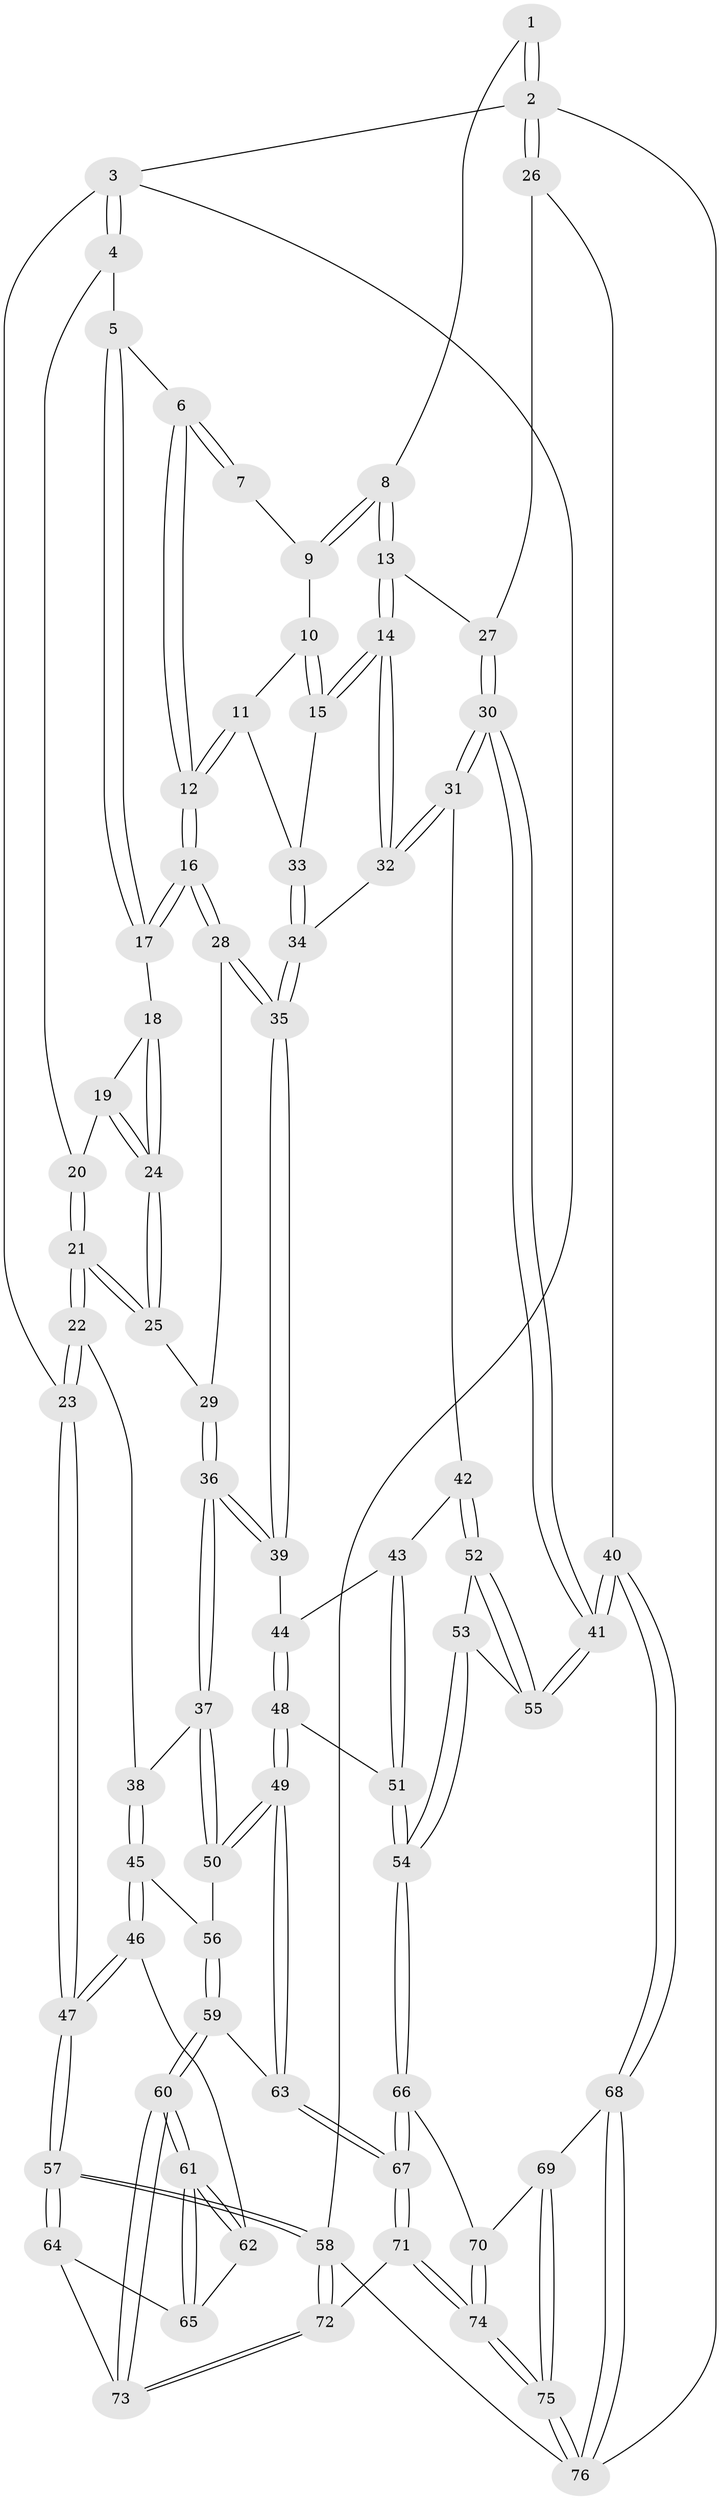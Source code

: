 // coarse degree distribution, {4: 0.2962962962962963, 3: 0.6296296296296297, 2: 0.07407407407407407}
// Generated by graph-tools (version 1.1) at 2025/38/03/04/25 23:38:35]
// undirected, 76 vertices, 187 edges
graph export_dot {
  node [color=gray90,style=filled];
  1 [pos="+1+0"];
  2 [pos="+1+0"];
  3 [pos="+0+0"];
  4 [pos="+0+0"];
  5 [pos="+0.1353638945245572+0"];
  6 [pos="+0.3815489509349794+0"];
  7 [pos="+0.5849561739103153+0"];
  8 [pos="+0.8567873505283105+0.14147343188263234"];
  9 [pos="+0.6534602189111491+0"];
  10 [pos="+0.6468230114188315+0.12280047433187935"];
  11 [pos="+0.4815386252113816+0.1803457789800815"];
  12 [pos="+0.4588888029547136+0.17014753426567183"];
  13 [pos="+0.858367020581504+0.14700052573733613"];
  14 [pos="+0.7391384764405174+0.25846671206890587"];
  15 [pos="+0.718204504947198+0.23738233649378573"];
  16 [pos="+0.399710914292076+0.23874971003015794"];
  17 [pos="+0.32314721207611036+0.2262767823397495"];
  18 [pos="+0.3153987338405233+0.2283357562088859"];
  19 [pos="+0.25262489180167397+0.20560360519687376"];
  20 [pos="+0.13560415065672654+0.11201942304086039"];
  21 [pos="+0.1691938940538531+0.3272321045033871"];
  22 [pos="+0.10400755636190676+0.39802071872459566"];
  23 [pos="+0+0.3535390769474962"];
  24 [pos="+0.22576399247025053+0.31553293899236806"];
  25 [pos="+0.21886414134181864+0.32421506920758936"];
  26 [pos="+1+0.09161434476898726"];
  27 [pos="+0.9245734358914812+0.1659553283495076"];
  28 [pos="+0.3961655848525537+0.28512848910555083"];
  29 [pos="+0.28207455985890173+0.3535950145669025"];
  30 [pos="+0.9789444646105298+0.5364744539246861"];
  31 [pos="+0.7385420316341734+0.36317758543939216"];
  32 [pos="+0.726114583327588+0.3327767608218841"];
  33 [pos="+0.48450079923604816+0.18320461890613454"];
  34 [pos="+0.5733971584028712+0.32466201695092656"];
  35 [pos="+0.4590394195169779+0.4208964029182253"];
  36 [pos="+0.34369664336573075+0.4897046146641314"];
  37 [pos="+0.3301564246186309+0.5082479882733617"];
  38 [pos="+0.15398630508671543+0.48678979713139586"];
  39 [pos="+0.45639556638521206+0.4335164085766327"];
  40 [pos="+1+0.6356033232256885"];
  41 [pos="+1+0.6135394974349088"];
  42 [pos="+0.6085560428844513+0.5166955796283462"];
  43 [pos="+0.552304693244516+0.5089295187073322"];
  44 [pos="+0.5334525771414881+0.5043993989378963"];
  45 [pos="+0.1120306098823626+0.6284455117983989"];
  46 [pos="+0.06931848724090475+0.6431127453659707"];
  47 [pos="+0+0.5880382022341992"];
  48 [pos="+0.43295023982072445+0.689787986683656"];
  49 [pos="+0.3776263960245648+0.6954194327545791"];
  50 [pos="+0.3326701489037314+0.5340576472231539"];
  51 [pos="+0.5352993410175595+0.7201265498734353"];
  52 [pos="+0.6137805280378166+0.5269842818360702"];
  53 [pos="+0.6391955431010431+0.7209916775548201"];
  54 [pos="+0.6118666902069745+0.7502467333001127"];
  55 [pos="+0.9178543354086697+0.6340223178534694"];
  56 [pos="+0.15270463739689524+0.6536765208350981"];
  57 [pos="+0+0.8834251186243639"];
  58 [pos="+0+1"];
  59 [pos="+0.2840293011824427+0.7770909830880913"];
  60 [pos="+0.24000418751686986+0.9093810858571536"];
  61 [pos="+0.20355832027693657+0.8753193206903372"];
  62 [pos="+0.06444528541795841+0.7205395009209237"];
  63 [pos="+0.34946117632804774+0.727130964233238"];
  64 [pos="+0+0.8689308583732198"];
  65 [pos="+0.04597341902099641+0.7645752614712698"];
  66 [pos="+0.6159908016338292+0.8212889121289257"];
  67 [pos="+0.5217509984097509+0.9078463438602576"];
  68 [pos="+1+0.7637989897859995"];
  69 [pos="+0.7330824092664977+0.8974123858462475"];
  70 [pos="+0.6280317496689054+0.8319340506694873"];
  71 [pos="+0.36365249093706115+1"];
  72 [pos="+0.30358109517731763+1"];
  73 [pos="+0.2333812898484256+0.9527669131007342"];
  74 [pos="+0.6424457751665816+1"];
  75 [pos="+0.7288086409071364+1"];
  76 [pos="+1+1"];
  1 -- 2;
  1 -- 2;
  1 -- 8;
  2 -- 3;
  2 -- 26;
  2 -- 26;
  2 -- 76;
  3 -- 4;
  3 -- 4;
  3 -- 23;
  3 -- 58;
  4 -- 5;
  4 -- 20;
  5 -- 6;
  5 -- 17;
  5 -- 17;
  6 -- 7;
  6 -- 7;
  6 -- 12;
  6 -- 12;
  7 -- 9;
  8 -- 9;
  8 -- 9;
  8 -- 13;
  8 -- 13;
  9 -- 10;
  10 -- 11;
  10 -- 15;
  10 -- 15;
  11 -- 12;
  11 -- 12;
  11 -- 33;
  12 -- 16;
  12 -- 16;
  13 -- 14;
  13 -- 14;
  13 -- 27;
  14 -- 15;
  14 -- 15;
  14 -- 32;
  14 -- 32;
  15 -- 33;
  16 -- 17;
  16 -- 17;
  16 -- 28;
  16 -- 28;
  17 -- 18;
  18 -- 19;
  18 -- 24;
  18 -- 24;
  19 -- 20;
  19 -- 24;
  19 -- 24;
  20 -- 21;
  20 -- 21;
  21 -- 22;
  21 -- 22;
  21 -- 25;
  21 -- 25;
  22 -- 23;
  22 -- 23;
  22 -- 38;
  23 -- 47;
  23 -- 47;
  24 -- 25;
  24 -- 25;
  25 -- 29;
  26 -- 27;
  26 -- 40;
  27 -- 30;
  27 -- 30;
  28 -- 29;
  28 -- 35;
  28 -- 35;
  29 -- 36;
  29 -- 36;
  30 -- 31;
  30 -- 31;
  30 -- 41;
  30 -- 41;
  31 -- 32;
  31 -- 32;
  31 -- 42;
  32 -- 34;
  33 -- 34;
  33 -- 34;
  34 -- 35;
  34 -- 35;
  35 -- 39;
  35 -- 39;
  36 -- 37;
  36 -- 37;
  36 -- 39;
  36 -- 39;
  37 -- 38;
  37 -- 50;
  37 -- 50;
  38 -- 45;
  38 -- 45;
  39 -- 44;
  40 -- 41;
  40 -- 41;
  40 -- 68;
  40 -- 68;
  41 -- 55;
  41 -- 55;
  42 -- 43;
  42 -- 52;
  42 -- 52;
  43 -- 44;
  43 -- 51;
  43 -- 51;
  44 -- 48;
  44 -- 48;
  45 -- 46;
  45 -- 46;
  45 -- 56;
  46 -- 47;
  46 -- 47;
  46 -- 62;
  47 -- 57;
  47 -- 57;
  48 -- 49;
  48 -- 49;
  48 -- 51;
  49 -- 50;
  49 -- 50;
  49 -- 63;
  49 -- 63;
  50 -- 56;
  51 -- 54;
  51 -- 54;
  52 -- 53;
  52 -- 55;
  52 -- 55;
  53 -- 54;
  53 -- 54;
  53 -- 55;
  54 -- 66;
  54 -- 66;
  56 -- 59;
  56 -- 59;
  57 -- 58;
  57 -- 58;
  57 -- 64;
  57 -- 64;
  58 -- 72;
  58 -- 72;
  58 -- 76;
  59 -- 60;
  59 -- 60;
  59 -- 63;
  60 -- 61;
  60 -- 61;
  60 -- 73;
  60 -- 73;
  61 -- 62;
  61 -- 62;
  61 -- 65;
  61 -- 65;
  62 -- 65;
  63 -- 67;
  63 -- 67;
  64 -- 65;
  64 -- 73;
  66 -- 67;
  66 -- 67;
  66 -- 70;
  67 -- 71;
  67 -- 71;
  68 -- 69;
  68 -- 76;
  68 -- 76;
  69 -- 70;
  69 -- 75;
  69 -- 75;
  70 -- 74;
  70 -- 74;
  71 -- 72;
  71 -- 74;
  71 -- 74;
  72 -- 73;
  72 -- 73;
  74 -- 75;
  74 -- 75;
  75 -- 76;
  75 -- 76;
}
